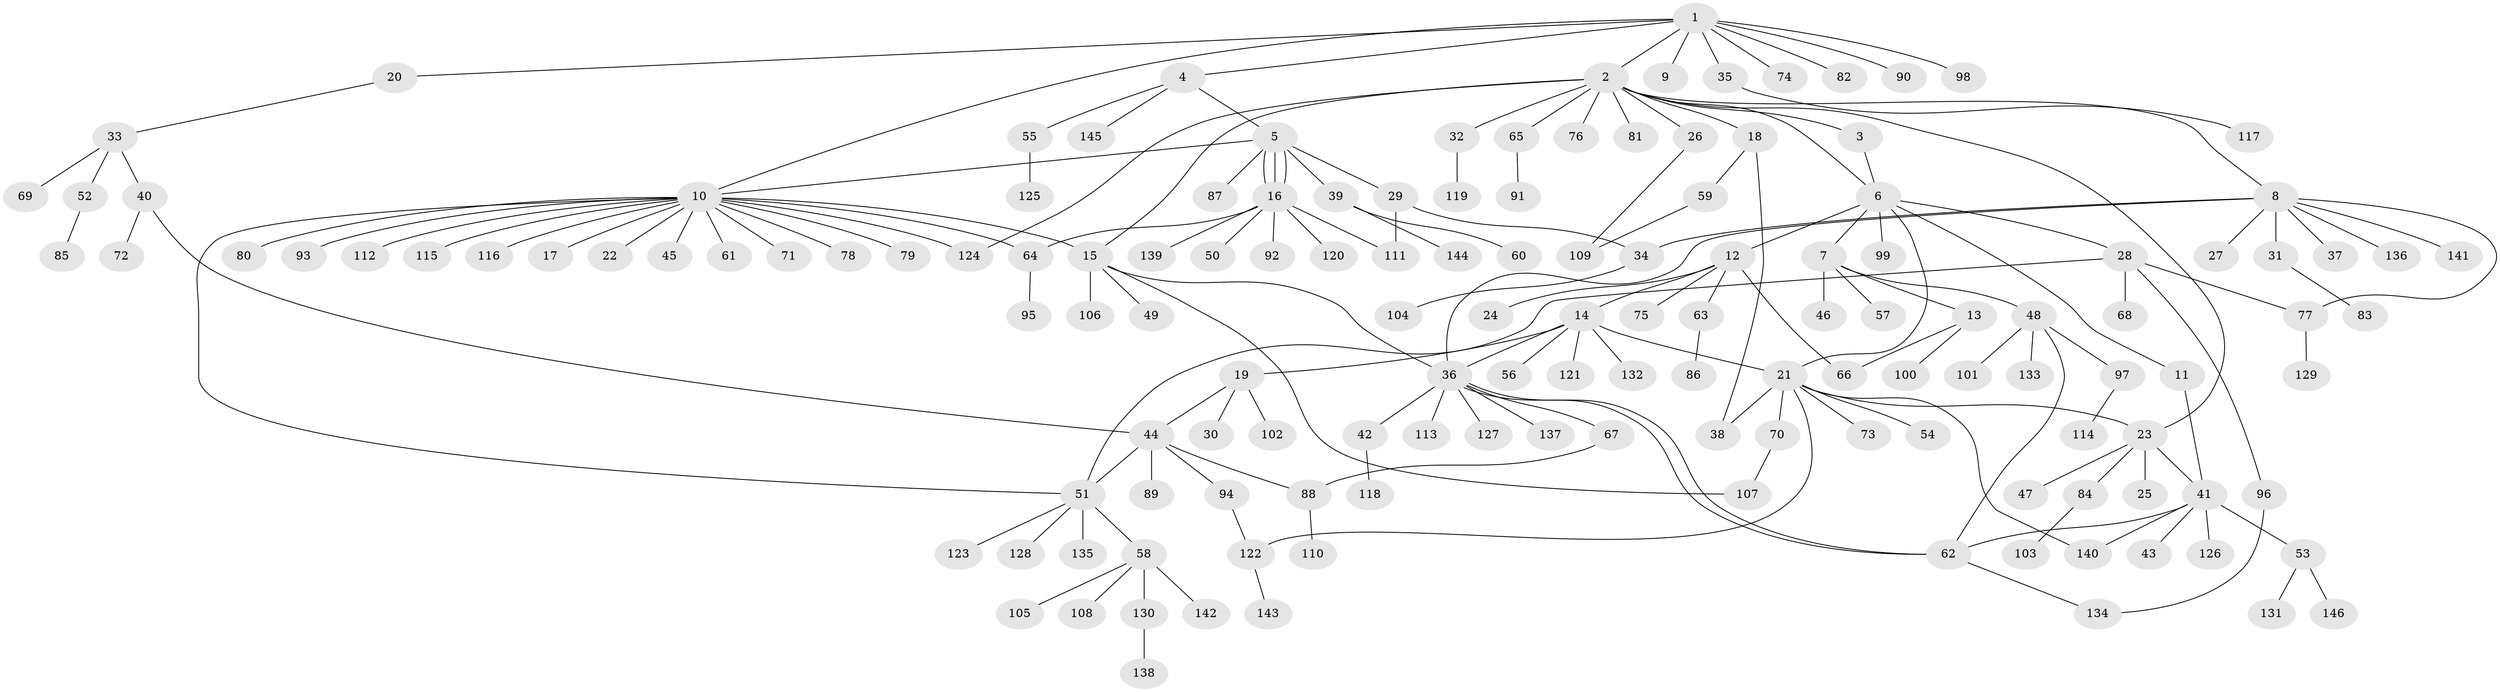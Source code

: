 // coarse degree distribution, {12: 0.008547008547008548, 13: 0.008547008547008548, 2: 0.1452991452991453, 8: 0.02564102564102564, 7: 0.017094017094017096, 4: 0.017094017094017096, 9: 0.017094017094017096, 1: 0.6239316239316239, 17: 0.008547008547008548, 5: 0.05128205128205128, 3: 0.042735042735042736, 6: 0.017094017094017096, 10: 0.017094017094017096}
// Generated by graph-tools (version 1.1) at 2025/51/02/27/25 19:51:53]
// undirected, 146 vertices, 174 edges
graph export_dot {
graph [start="1"]
  node [color=gray90,style=filled];
  1;
  2;
  3;
  4;
  5;
  6;
  7;
  8;
  9;
  10;
  11;
  12;
  13;
  14;
  15;
  16;
  17;
  18;
  19;
  20;
  21;
  22;
  23;
  24;
  25;
  26;
  27;
  28;
  29;
  30;
  31;
  32;
  33;
  34;
  35;
  36;
  37;
  38;
  39;
  40;
  41;
  42;
  43;
  44;
  45;
  46;
  47;
  48;
  49;
  50;
  51;
  52;
  53;
  54;
  55;
  56;
  57;
  58;
  59;
  60;
  61;
  62;
  63;
  64;
  65;
  66;
  67;
  68;
  69;
  70;
  71;
  72;
  73;
  74;
  75;
  76;
  77;
  78;
  79;
  80;
  81;
  82;
  83;
  84;
  85;
  86;
  87;
  88;
  89;
  90;
  91;
  92;
  93;
  94;
  95;
  96;
  97;
  98;
  99;
  100;
  101;
  102;
  103;
  104;
  105;
  106;
  107;
  108;
  109;
  110;
  111;
  112;
  113;
  114;
  115;
  116;
  117;
  118;
  119;
  120;
  121;
  122;
  123;
  124;
  125;
  126;
  127;
  128;
  129;
  130;
  131;
  132;
  133;
  134;
  135;
  136;
  137;
  138;
  139;
  140;
  141;
  142;
  143;
  144;
  145;
  146;
  1 -- 2;
  1 -- 4;
  1 -- 9;
  1 -- 10;
  1 -- 20;
  1 -- 35;
  1 -- 74;
  1 -- 82;
  1 -- 90;
  1 -- 98;
  2 -- 3;
  2 -- 6;
  2 -- 8;
  2 -- 15;
  2 -- 18;
  2 -- 23;
  2 -- 26;
  2 -- 32;
  2 -- 65;
  2 -- 76;
  2 -- 81;
  2 -- 124;
  3 -- 6;
  4 -- 5;
  4 -- 55;
  4 -- 145;
  5 -- 10;
  5 -- 16;
  5 -- 16;
  5 -- 16;
  5 -- 29;
  5 -- 39;
  5 -- 87;
  6 -- 7;
  6 -- 11;
  6 -- 12;
  6 -- 21;
  6 -- 28;
  6 -- 99;
  7 -- 13;
  7 -- 46;
  7 -- 48;
  7 -- 57;
  8 -- 27;
  8 -- 31;
  8 -- 34;
  8 -- 36;
  8 -- 37;
  8 -- 77;
  8 -- 136;
  8 -- 141;
  10 -- 15;
  10 -- 17;
  10 -- 22;
  10 -- 45;
  10 -- 51;
  10 -- 61;
  10 -- 64;
  10 -- 71;
  10 -- 78;
  10 -- 79;
  10 -- 80;
  10 -- 93;
  10 -- 112;
  10 -- 115;
  10 -- 116;
  10 -- 124;
  11 -- 41;
  12 -- 14;
  12 -- 24;
  12 -- 63;
  12 -- 66;
  12 -- 75;
  13 -- 66;
  13 -- 100;
  14 -- 19;
  14 -- 21;
  14 -- 36;
  14 -- 56;
  14 -- 121;
  14 -- 132;
  15 -- 36;
  15 -- 49;
  15 -- 106;
  15 -- 107;
  16 -- 50;
  16 -- 64;
  16 -- 92;
  16 -- 111;
  16 -- 120;
  16 -- 139;
  18 -- 38;
  18 -- 59;
  19 -- 30;
  19 -- 44;
  19 -- 102;
  20 -- 33;
  21 -- 23;
  21 -- 38;
  21 -- 54;
  21 -- 70;
  21 -- 73;
  21 -- 122;
  21 -- 140;
  23 -- 25;
  23 -- 41;
  23 -- 47;
  23 -- 84;
  26 -- 109;
  28 -- 51;
  28 -- 68;
  28 -- 77;
  28 -- 96;
  29 -- 34;
  29 -- 111;
  31 -- 83;
  32 -- 119;
  33 -- 40;
  33 -- 52;
  33 -- 69;
  34 -- 104;
  35 -- 117;
  36 -- 42;
  36 -- 62;
  36 -- 62;
  36 -- 67;
  36 -- 113;
  36 -- 127;
  36 -- 137;
  39 -- 60;
  39 -- 144;
  40 -- 44;
  40 -- 72;
  41 -- 43;
  41 -- 53;
  41 -- 62;
  41 -- 126;
  41 -- 140;
  42 -- 118;
  44 -- 51;
  44 -- 88;
  44 -- 89;
  44 -- 94;
  48 -- 62;
  48 -- 97;
  48 -- 101;
  48 -- 133;
  51 -- 58;
  51 -- 123;
  51 -- 128;
  51 -- 135;
  52 -- 85;
  53 -- 131;
  53 -- 146;
  55 -- 125;
  58 -- 105;
  58 -- 108;
  58 -- 130;
  58 -- 142;
  59 -- 109;
  62 -- 134;
  63 -- 86;
  64 -- 95;
  65 -- 91;
  67 -- 88;
  70 -- 107;
  77 -- 129;
  84 -- 103;
  88 -- 110;
  94 -- 122;
  96 -- 134;
  97 -- 114;
  122 -- 143;
  130 -- 138;
}
